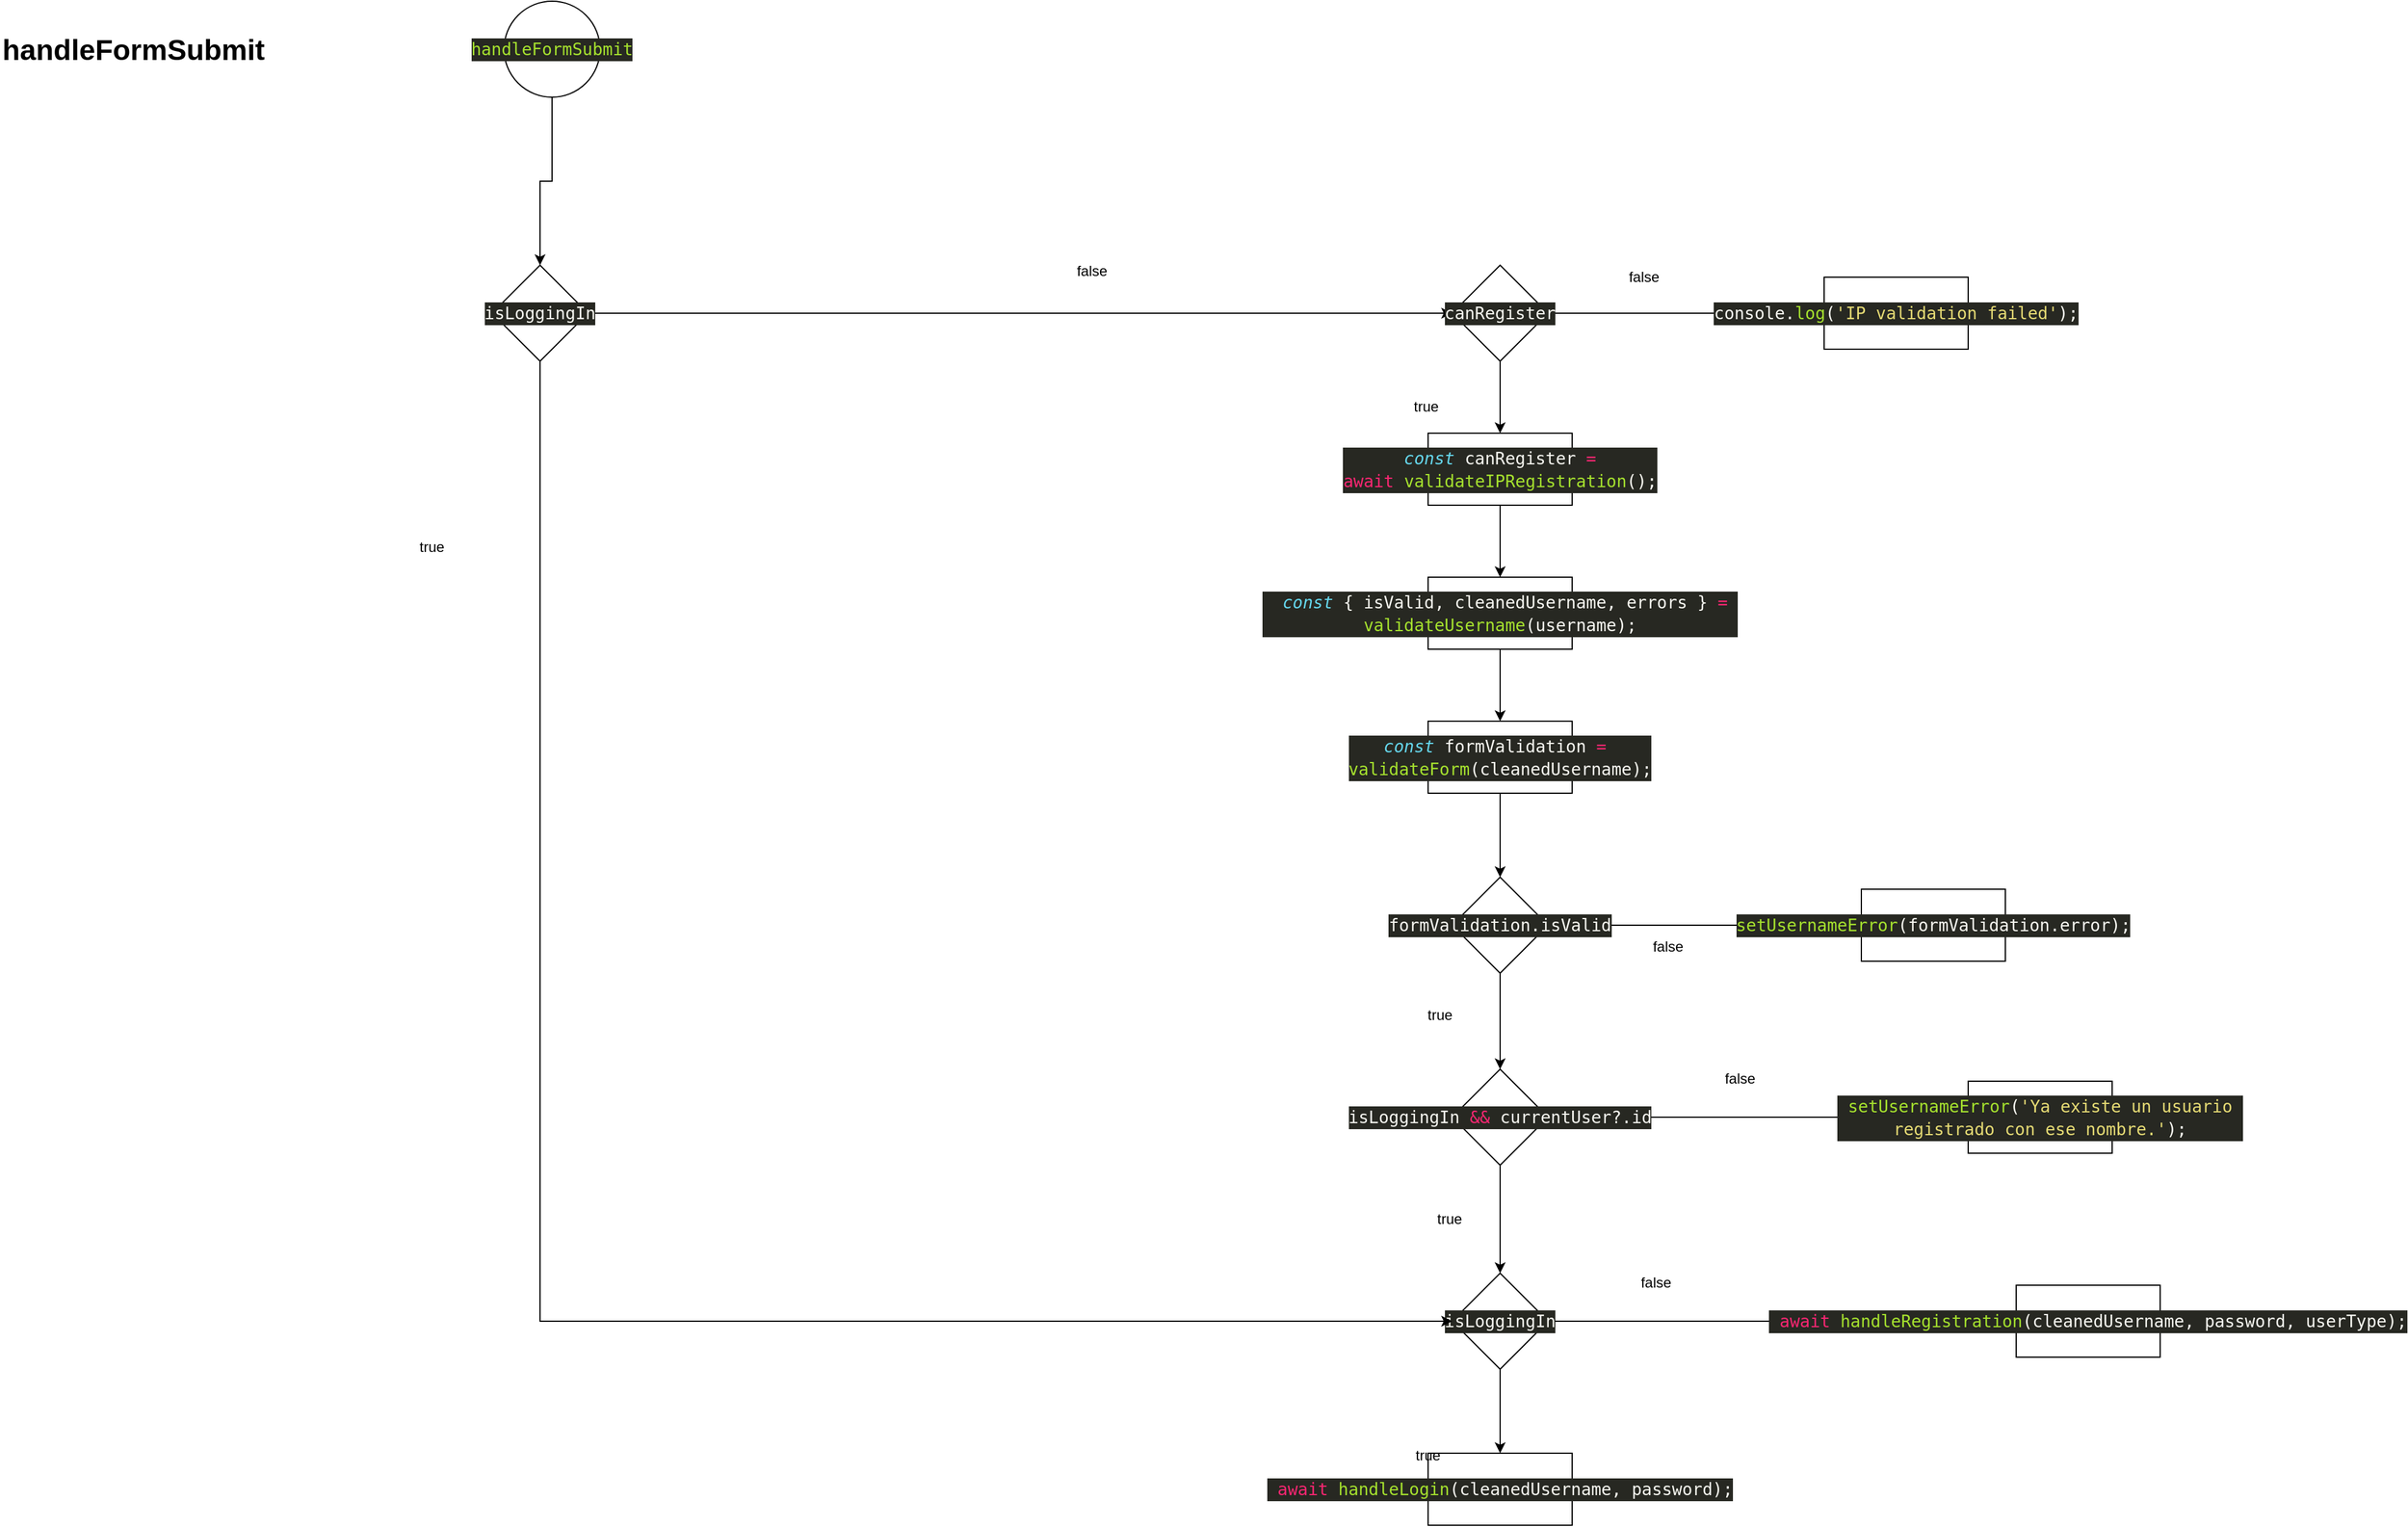 <mxfile version="24.9.1">
  <diagram name="Página-1" id="zDTtyLYirOvSSsdoOONd">
    <mxGraphModel dx="5787" dy="2473" grid="1" gridSize="10" guides="1" tooltips="1" connect="1" arrows="1" fold="1" page="1" pageScale="1" pageWidth="827" pageHeight="1169" math="0" shadow="0">
      <root>
        <mxCell id="0" />
        <mxCell id="1" parent="0" />
        <mxCell id="8L2A5O2VY_vYPt0uXAKj-5" value="" style="edgeStyle=orthogonalEdgeStyle;rounded=0;orthogonalLoop=1;jettySize=auto;html=1;entryX=0.5;entryY=0;entryDx=0;entryDy=0;" parent="1" source="8L2A5O2VY_vYPt0uXAKj-3" target="8L2A5O2VY_vYPt0uXAKj-7" edge="1">
          <mxGeometry relative="1" as="geometry">
            <mxPoint x="280" y="180" as="targetPoint" />
          </mxGeometry>
        </mxCell>
        <mxCell id="8L2A5O2VY_vYPt0uXAKj-3" value="&lt;div style=&quot;color: #f8f8f2;background-color: #272822;font-family: &#39;Droid Sans Mono&#39;, &#39;monospace&#39;, monospace;font-weight: normal;font-size: 14px;line-height: 19px;white-space: pre;&quot;&gt;&lt;div&gt;&lt;span style=&quot;color: #a6e22e;&quot;&gt;handleFormSubmit&lt;/span&gt;&lt;/div&gt;&lt;/div&gt;" style="ellipse;whiteSpace=wrap;html=1;aspect=fixed;" parent="1" vertex="1">
          <mxGeometry x="-130" y="10" width="80" height="80" as="geometry" />
        </mxCell>
        <mxCell id="8L2A5O2VY_vYPt0uXAKj-10" value="" style="edgeStyle=orthogonalEdgeStyle;rounded=0;orthogonalLoop=1;jettySize=auto;html=1;" parent="1" source="8L2A5O2VY_vYPt0uXAKj-7" target="8L2A5O2VY_vYPt0uXAKj-9" edge="1">
          <mxGeometry relative="1" as="geometry" />
        </mxCell>
        <mxCell id="8L2A5O2VY_vYPt0uXAKj-7" value="&lt;div style=&quot;color: #f8f8f2;background-color: #272822;font-family: &#39;Droid Sans Mono&#39;, &#39;monospace&#39;, monospace;font-weight: normal;font-size: 14px;line-height: 19px;white-space: pre;&quot;&gt;&lt;div&gt;&lt;span style=&quot;color: #f8f8f2;&quot;&gt;isLoggingIn&lt;/span&gt;&lt;/div&gt;&lt;/div&gt;" style="rhombus;whiteSpace=wrap;html=1;" parent="1" vertex="1">
          <mxGeometry x="-140" y="230" width="80" height="80" as="geometry" />
        </mxCell>
        <mxCell id="8L2A5O2VY_vYPt0uXAKj-13" value="" style="edgeStyle=orthogonalEdgeStyle;rounded=0;orthogonalLoop=1;jettySize=auto;html=1;" parent="1" source="8L2A5O2VY_vYPt0uXAKj-9" target="8L2A5O2VY_vYPt0uXAKj-12" edge="1">
          <mxGeometry relative="1" as="geometry" />
        </mxCell>
        <mxCell id="8L2A5O2VY_vYPt0uXAKj-20" value="" style="edgeStyle=orthogonalEdgeStyle;rounded=0;orthogonalLoop=1;jettySize=auto;html=1;" parent="1" source="8L2A5O2VY_vYPt0uXAKj-9" target="8L2A5O2VY_vYPt0uXAKj-19" edge="1">
          <mxGeometry relative="1" as="geometry" />
        </mxCell>
        <mxCell id="8L2A5O2VY_vYPt0uXAKj-9" value="&lt;div style=&quot;color: #f8f8f2;background-color: #272822;font-family: &#39;Droid Sans Mono&#39;, &#39;monospace&#39;, monospace;font-weight: normal;font-size: 14px;line-height: 19px;white-space: pre;&quot;&gt;&lt;div&gt;&lt;span style=&quot;color: #f8f8f2;&quot;&gt;canRegister&lt;/span&gt;&lt;/div&gt;&lt;/div&gt;" style="rhombus;whiteSpace=wrap;html=1;" parent="1" vertex="1">
          <mxGeometry x="660" y="230" width="80" height="80" as="geometry" />
        </mxCell>
        <mxCell id="8L2A5O2VY_vYPt0uXAKj-11" value="false" style="text;html=1;align=center;verticalAlign=middle;whiteSpace=wrap;rounded=0;" parent="1" vertex="1">
          <mxGeometry x="330" y="220" width="60" height="30" as="geometry" />
        </mxCell>
        <mxCell id="8L2A5O2VY_vYPt0uXAKj-12" value="&lt;div style=&quot;color: #f8f8f2;background-color: #272822;font-family: &#39;Droid Sans Mono&#39;, &#39;monospace&#39;, monospace;font-weight: normal;font-size: 14px;line-height: 19px;white-space: pre;&quot;&gt;&lt;div&gt;&lt;span style=&quot;color: #f8f8f2;&quot;&gt;console&lt;/span&gt;&lt;span style=&quot;color: #f8f8f2;&quot;&gt;.&lt;/span&gt;&lt;span style=&quot;color: #a6e22e;&quot;&gt;log&lt;/span&gt;&lt;span style=&quot;color: #f8f8f2;&quot;&gt;(&lt;/span&gt;&lt;span style=&quot;color: #e6db74;&quot;&gt;&#39;IP validation failed&#39;&lt;/span&gt;&lt;span style=&quot;color: #f8f8f2;&quot;&gt;);&lt;/span&gt;&lt;/div&gt;&lt;/div&gt;" style="whiteSpace=wrap;html=1;" parent="1" vertex="1">
          <mxGeometry x="970" y="240" width="120" height="60" as="geometry" />
        </mxCell>
        <mxCell id="8L2A5O2VY_vYPt0uXAKj-14" value="false" style="text;html=1;align=center;verticalAlign=middle;whiteSpace=wrap;rounded=0;" parent="1" vertex="1">
          <mxGeometry x="790" y="225" width="60" height="30" as="geometry" />
        </mxCell>
        <mxCell id="8L2A5O2VY_vYPt0uXAKj-27" value="" style="edgeStyle=orthogonalEdgeStyle;rounded=0;orthogonalLoop=1;jettySize=auto;html=1;" parent="1" source="8L2A5O2VY_vYPt0uXAKj-19" target="8L2A5O2VY_vYPt0uXAKj-26" edge="1">
          <mxGeometry relative="1" as="geometry" />
        </mxCell>
        <mxCell id="8L2A5O2VY_vYPt0uXAKj-19" value="&lt;div style=&quot;color: #f8f8f2;background-color: #272822;font-family: &#39;Droid Sans Mono&#39;, &#39;monospace&#39;, monospace;font-weight: normal;font-size: 14px;line-height: 19px;white-space: pre;&quot;&gt;&lt;div&gt;&lt;span style=&quot;color: #f8f8f2;&quot;&gt; &lt;/span&gt;&lt;span style=&quot;color: #66d9ef;font-style: italic;&quot;&gt;const&lt;/span&gt;&lt;span style=&quot;color: #f8f8f2;&quot;&gt; &lt;/span&gt;&lt;span style=&quot;color: #f8f8f2;&quot;&gt;canRegister&lt;/span&gt;&lt;span style=&quot;color: #f8f8f2;&quot;&gt; &lt;/span&gt;&lt;span style=&quot;color: #f92672;&quot;&gt;=&lt;/span&gt;&lt;span style=&quot;color: #f8f8f2;&quot;&gt; &lt;/span&gt;&lt;/div&gt;&lt;div&gt;&lt;span style=&quot;color: #f92672;&quot;&gt;await&lt;/span&gt;&lt;span style=&quot;color: #f8f8f2;&quot;&gt; &lt;/span&gt;&lt;span style=&quot;color: #a6e22e;&quot;&gt;validateIPRegistration&lt;/span&gt;&lt;span style=&quot;color: #f8f8f2;&quot;&gt;();&lt;/span&gt;&lt;/div&gt;&lt;/div&gt;" style="whiteSpace=wrap;html=1;" parent="1" vertex="1">
          <mxGeometry x="640" y="370" width="120" height="60" as="geometry" />
        </mxCell>
        <mxCell id="8L2A5O2VY_vYPt0uXAKj-22" value="&lt;h1 style=&quot;margin-top: 0px;&quot;&gt;handleFormSubmit&lt;/h1&gt;" style="text;html=1;whiteSpace=wrap;overflow=hidden;rounded=0;" parent="1" vertex="1">
          <mxGeometry x="-550" y="30" width="230" height="120" as="geometry" />
        </mxCell>
        <mxCell id="8L2A5O2VY_vYPt0uXAKj-25" value="true" style="text;html=1;align=center;verticalAlign=middle;whiteSpace=wrap;rounded=0;" parent="1" vertex="1">
          <mxGeometry x="610" y="332" width="57" height="32" as="geometry" />
        </mxCell>
        <mxCell id="8L2A5O2VY_vYPt0uXAKj-29" value="" style="edgeStyle=orthogonalEdgeStyle;rounded=0;orthogonalLoop=1;jettySize=auto;html=1;" parent="1" source="8L2A5O2VY_vYPt0uXAKj-26" target="8L2A5O2VY_vYPt0uXAKj-28" edge="1">
          <mxGeometry relative="1" as="geometry" />
        </mxCell>
        <mxCell id="8L2A5O2VY_vYPt0uXAKj-26" value="&lt;div style=&quot;color: #f8f8f2;background-color: #272822;font-family: &#39;Droid Sans Mono&#39;, &#39;monospace&#39;, monospace;font-weight: normal;font-size: 14px;line-height: 19px;white-space: pre;&quot;&gt;&lt;div&gt;&lt;span style=&quot;color: #f8f8f2;&quot;&gt;  &lt;/span&gt;&lt;span style=&quot;color: #66d9ef;font-style: italic;&quot;&gt;const&lt;/span&gt;&lt;span style=&quot;color: #f8f8f2;&quot;&gt; { &lt;/span&gt;&lt;span style=&quot;color: #f8f8f2;&quot;&gt;isValid&lt;/span&gt;&lt;span style=&quot;color: #f8f8f2;&quot;&gt;, &lt;/span&gt;&lt;span style=&quot;color: #f8f8f2;&quot;&gt;cleanedUsername&lt;/span&gt;&lt;span style=&quot;color: #f8f8f2;&quot;&gt;, &lt;/span&gt;&lt;span style=&quot;color: #f8f8f2;&quot;&gt;errors&lt;/span&gt;&lt;span style=&quot;color: #f8f8f2;&quot;&gt; } &lt;/span&gt;&lt;span style=&quot;color: #f92672;&quot;&gt;=&lt;/span&gt;&lt;span style=&quot;color: #f8f8f2;&quot;&gt; &lt;/span&gt;&lt;span style=&quot;color: #a6e22e;&quot;&gt;&lt;br&gt;&lt;/span&gt;&lt;/div&gt;&lt;div&gt;&lt;span style=&quot;color: #a6e22e;&quot;&gt;validateUsername&lt;/span&gt;&lt;span style=&quot;color: #f8f8f2;&quot;&gt;(&lt;/span&gt;&lt;span style=&quot;color: #f8f8f2;&quot;&gt;username&lt;/span&gt;&lt;span style=&quot;color: #f8f8f2;&quot;&gt;);&lt;/span&gt;&lt;/div&gt;&lt;/div&gt;" style="whiteSpace=wrap;html=1;" parent="1" vertex="1">
          <mxGeometry x="640" y="490" width="120" height="60" as="geometry" />
        </mxCell>
        <mxCell id="8L2A5O2VY_vYPt0uXAKj-31" value="" style="edgeStyle=orthogonalEdgeStyle;rounded=0;orthogonalLoop=1;jettySize=auto;html=1;" parent="1" source="8L2A5O2VY_vYPt0uXAKj-28" target="8L2A5O2VY_vYPt0uXAKj-30" edge="1">
          <mxGeometry relative="1" as="geometry" />
        </mxCell>
        <mxCell id="8L2A5O2VY_vYPt0uXAKj-28" value="&lt;div style=&quot;color: #f8f8f2;background-color: #272822;font-family: &#39;Droid Sans Mono&#39;, &#39;monospace&#39;, monospace;font-weight: normal;font-size: 14px;line-height: 19px;white-space: pre;&quot;&gt;&lt;div&gt;&lt;span style=&quot;color: #66d9ef;font-style: italic;&quot;&gt;const&lt;/span&gt;&lt;span style=&quot;color: #f8f8f2;&quot;&gt; &lt;/span&gt;&lt;span style=&quot;color: #f8f8f2;&quot;&gt;formValidation&lt;/span&gt;&lt;span style=&quot;color: #f8f8f2;&quot;&gt; &lt;/span&gt;&lt;span style=&quot;color: #f92672;&quot;&gt;=&lt;/span&gt;&lt;span style=&quot;color: #f8f8f2;&quot;&gt; &lt;/span&gt;&lt;/div&gt;&lt;div&gt;&lt;span style=&quot;color: #a6e22e;&quot;&gt;validateForm&lt;/span&gt;&lt;span style=&quot;color: #f8f8f2;&quot;&gt;(&lt;/span&gt;&lt;span style=&quot;color: #f8f8f2;&quot;&gt;cleanedUsername&lt;/span&gt;&lt;span style=&quot;color: #f8f8f2;&quot;&gt;);&lt;/span&gt;&lt;/div&gt;&lt;/div&gt;" style="whiteSpace=wrap;html=1;" parent="1" vertex="1">
          <mxGeometry x="640" y="610" width="120" height="60" as="geometry" />
        </mxCell>
        <mxCell id="8L2A5O2VY_vYPt0uXAKj-33" value="" style="edgeStyle=orthogonalEdgeStyle;rounded=0;orthogonalLoop=1;jettySize=auto;html=1;" parent="1" source="8L2A5O2VY_vYPt0uXAKj-30" target="8L2A5O2VY_vYPt0uXAKj-32" edge="1">
          <mxGeometry relative="1" as="geometry" />
        </mxCell>
        <mxCell id="8L2A5O2VY_vYPt0uXAKj-42" value="" style="edgeStyle=orthogonalEdgeStyle;rounded=0;orthogonalLoop=1;jettySize=auto;html=1;" parent="1" source="8L2A5O2VY_vYPt0uXAKj-30" target="8L2A5O2VY_vYPt0uXAKj-41" edge="1">
          <mxGeometry relative="1" as="geometry" />
        </mxCell>
        <mxCell id="8L2A5O2VY_vYPt0uXAKj-30" value="&lt;div style=&quot;color: #f8f8f2;background-color: #272822;font-family: &#39;Droid Sans Mono&#39;, &#39;monospace&#39;, monospace;font-weight: normal;font-size: 14px;line-height: 19px;white-space: pre;&quot;&gt;&lt;div&gt;&lt;span style=&quot;color: #f8f8f2;&quot;&gt;formValidation&lt;/span&gt;&lt;span style=&quot;color: #f8f8f2;&quot;&gt;.isValid&lt;/span&gt;&lt;/div&gt;&lt;/div&gt;" style="rhombus;whiteSpace=wrap;html=1;" parent="1" vertex="1">
          <mxGeometry x="660" y="740" width="80" height="80" as="geometry" />
        </mxCell>
        <mxCell id="8L2A5O2VY_vYPt0uXAKj-32" value="&lt;div style=&quot;color: #f8f8f2;background-color: #272822;font-family: &#39;Droid Sans Mono&#39;, &#39;monospace&#39;, monospace;font-weight: normal;font-size: 14px;line-height: 19px;white-space: pre;&quot;&gt;&lt;div&gt;&lt;span style=&quot;color: #a6e22e;&quot;&gt;setUsernameError&lt;/span&gt;&lt;span style=&quot;color: #f8f8f2;&quot;&gt;(&lt;/span&gt;&lt;span style=&quot;color: #f8f8f2;&quot;&gt;formValidation&lt;/span&gt;&lt;span style=&quot;color: #f8f8f2;&quot;&gt;.error);&lt;/span&gt;&lt;/div&gt;&lt;/div&gt;" style="whiteSpace=wrap;html=1;" parent="1" vertex="1">
          <mxGeometry x="1001" y="750" width="120" height="60" as="geometry" />
        </mxCell>
        <mxCell id="8L2A5O2VY_vYPt0uXAKj-34" value="&lt;div&gt;false&lt;/div&gt;&lt;div&gt;&lt;br&gt;&lt;/div&gt;" style="text;html=1;align=center;verticalAlign=middle;whiteSpace=wrap;rounded=0;" parent="1" vertex="1">
          <mxGeometry x="810" y="790" width="60" height="30" as="geometry" />
        </mxCell>
        <mxCell id="8L2A5O2VY_vYPt0uXAKj-37" value="true" style="text;html=1;align=center;verticalAlign=middle;whiteSpace=wrap;rounded=0;" parent="1" vertex="1">
          <mxGeometry x="620" y="840" width="60" height="30" as="geometry" />
        </mxCell>
        <mxCell id="8L2A5O2VY_vYPt0uXAKj-46" value="" style="edgeStyle=orthogonalEdgeStyle;rounded=0;orthogonalLoop=1;jettySize=auto;html=1;" parent="1" source="8L2A5O2VY_vYPt0uXAKj-41" target="8L2A5O2VY_vYPt0uXAKj-45" edge="1">
          <mxGeometry relative="1" as="geometry" />
        </mxCell>
        <mxCell id="8L2A5O2VY_vYPt0uXAKj-52" value="" style="edgeStyle=orthogonalEdgeStyle;rounded=0;orthogonalLoop=1;jettySize=auto;html=1;" parent="1" source="8L2A5O2VY_vYPt0uXAKj-41" target="8L2A5O2VY_vYPt0uXAKj-51" edge="1">
          <mxGeometry relative="1" as="geometry" />
        </mxCell>
        <mxCell id="8L2A5O2VY_vYPt0uXAKj-41" value="&lt;div style=&quot;color: #f8f8f2;background-color: #272822;font-family: &#39;Droid Sans Mono&#39;, &#39;monospace&#39;, monospace;font-weight: normal;font-size: 14px;line-height: 19px;white-space: pre;&quot;&gt;&lt;div&gt;&lt;span style=&quot;color: #f8f8f2;&quot;&gt;isLoggingIn&lt;/span&gt;&lt;span style=&quot;color: #f8f8f2;&quot;&gt; &lt;/span&gt;&lt;span style=&quot;color: #f92672;&quot;&gt;&amp;amp;&amp;amp;&lt;/span&gt;&lt;span style=&quot;color: #f8f8f2;&quot;&gt; &lt;/span&gt;&lt;span style=&quot;color: #f8f8f2;&quot;&gt;currentUser&lt;/span&gt;&lt;span style=&quot;color: #f8f8f2;&quot;&gt;?.id&lt;/span&gt;&lt;/div&gt;&lt;/div&gt;" style="rhombus;whiteSpace=wrap;html=1;" parent="1" vertex="1">
          <mxGeometry x="660" y="900" width="80" height="80" as="geometry" />
        </mxCell>
        <mxCell id="8L2A5O2VY_vYPt0uXAKj-45" value="&lt;div style=&quot;color: #f8f8f2;background-color: #272822;font-family: &#39;Droid Sans Mono&#39;, &#39;monospace&#39;, monospace;font-weight: normal;font-size: 14px;line-height: 19px;white-space: pre;&quot;&gt;&lt;div&gt;&lt;span style=&quot;color: #f8f8f2;&quot;&gt; &lt;/span&gt;&lt;span style=&quot;color: #a6e22e;&quot;&gt;setUsernameError&lt;/span&gt;&lt;span style=&quot;color: #f8f8f2;&quot;&gt;(&lt;/span&gt;&lt;span style=&quot;color: #e6db74;&quot;&gt;&#39;Ya existe un usuario &lt;/span&gt;&lt;/div&gt;&lt;div&gt;&lt;span style=&quot;color: #e6db74;&quot;&gt;registrado con ese nombre.&#39;&lt;/span&gt;&lt;span style=&quot;color: #f8f8f2;&quot;&gt;);&lt;/span&gt;&lt;/div&gt;&lt;/div&gt;" style="whiteSpace=wrap;html=1;" parent="1" vertex="1">
          <mxGeometry x="1090" y="910" width="120" height="60" as="geometry" />
        </mxCell>
        <mxCell id="8L2A5O2VY_vYPt0uXAKj-48" value="&lt;div&gt;false&lt;/div&gt;&lt;div&gt;&lt;br&gt;&lt;/div&gt;" style="text;html=1;align=center;verticalAlign=middle;whiteSpace=wrap;rounded=0;" parent="1" vertex="1">
          <mxGeometry x="870" y="900" width="60" height="30" as="geometry" />
        </mxCell>
        <mxCell id="YUG-LpBIh7Kl6g_75jAj-2" value="" style="edgeStyle=orthogonalEdgeStyle;rounded=0;orthogonalLoop=1;jettySize=auto;html=1;" edge="1" parent="1" source="8L2A5O2VY_vYPt0uXAKj-51" target="YUG-LpBIh7Kl6g_75jAj-1">
          <mxGeometry relative="1" as="geometry" />
        </mxCell>
        <mxCell id="YUG-LpBIh7Kl6g_75jAj-4" value="" style="edgeStyle=orthogonalEdgeStyle;rounded=0;orthogonalLoop=1;jettySize=auto;html=1;" edge="1" parent="1" source="8L2A5O2VY_vYPt0uXAKj-51" target="YUG-LpBIh7Kl6g_75jAj-3">
          <mxGeometry relative="1" as="geometry" />
        </mxCell>
        <mxCell id="8L2A5O2VY_vYPt0uXAKj-51" value="&lt;div style=&quot;color: #f8f8f2;background-color: #272822;font-family: &#39;Droid Sans Mono&#39;, &#39;monospace&#39;, monospace;font-weight: normal;font-size: 14px;line-height: 19px;white-space: pre;&quot;&gt;&lt;div&gt;&lt;span style=&quot;color: #f8f8f2;&quot;&gt;isLoggingIn&lt;/span&gt;&lt;/div&gt;&lt;/div&gt;" style="rhombus;whiteSpace=wrap;html=1;" parent="1" vertex="1">
          <mxGeometry x="660" y="1070" width="80" height="80" as="geometry" />
        </mxCell>
        <mxCell id="8L2A5O2VY_vYPt0uXAKj-53" value="true" style="text;html=1;align=center;verticalAlign=middle;whiteSpace=wrap;rounded=0;" parent="1" vertex="1">
          <mxGeometry x="628" y="1010" width="60" height="30" as="geometry" />
        </mxCell>
        <mxCell id="8L2A5O2VY_vYPt0uXAKj-56" value="" style="endArrow=classic;html=1;rounded=0;exitX=0.5;exitY=1;exitDx=0;exitDy=0;entryX=0;entryY=0.5;entryDx=0;entryDy=0;" parent="1" source="8L2A5O2VY_vYPt0uXAKj-7" target="8L2A5O2VY_vYPt0uXAKj-51" edge="1">
          <mxGeometry width="50" height="50" relative="1" as="geometry">
            <mxPoint x="410" y="510" as="sourcePoint" />
            <mxPoint x="650" y="1130" as="targetPoint" />
            <Array as="points">
              <mxPoint x="-100" y="1110" />
            </Array>
          </mxGeometry>
        </mxCell>
        <mxCell id="8L2A5O2VY_vYPt0uXAKj-58" value="true" style="text;html=1;align=center;verticalAlign=middle;whiteSpace=wrap;rounded=0;" parent="1" vertex="1">
          <mxGeometry x="-220" y="450" width="60" height="30" as="geometry" />
        </mxCell>
        <mxCell id="YUG-LpBIh7Kl6g_75jAj-1" value="&lt;div style=&quot;color: #f8f8f2;background-color: #272822;font-family: &#39;Droid Sans Mono&#39;, &#39;monospace&#39;, monospace;font-weight: normal;font-size: 14px;line-height: 19px;white-space: pre;&quot;&gt;&lt;div&gt;&lt;span style=&quot;color: #f8f8f2;&quot;&gt; &lt;/span&gt;&lt;span style=&quot;color: #f92672;&quot;&gt;await&lt;/span&gt;&lt;span style=&quot;color: #f8f8f2;&quot;&gt; &lt;/span&gt;&lt;span style=&quot;color: #a6e22e;&quot;&gt;handleLogin&lt;/span&gt;&lt;span style=&quot;color: #f8f8f2;&quot;&gt;(&lt;/span&gt;&lt;span style=&quot;color: #f8f8f2;&quot;&gt;cleanedUsername&lt;/span&gt;&lt;span style=&quot;color: #f8f8f2;&quot;&gt;, &lt;/span&gt;&lt;span style=&quot;color: #f8f8f2;&quot;&gt;password&lt;/span&gt;&lt;span style=&quot;color: #f8f8f2;&quot;&gt;);&lt;/span&gt;&lt;/div&gt;&lt;/div&gt;" style="whiteSpace=wrap;html=1;" vertex="1" parent="1">
          <mxGeometry x="640" y="1220" width="120" height="60" as="geometry" />
        </mxCell>
        <mxCell id="YUG-LpBIh7Kl6g_75jAj-3" value="&lt;div style=&quot;color: #f8f8f2;background-color: #272822;font-family: &#39;Droid Sans Mono&#39;, &#39;monospace&#39;, monospace;font-weight: normal;font-size: 14px;line-height: 19px;white-space: pre;&quot;&gt;&lt;div&gt;&lt;span style=&quot;color: #f8f8f2;&quot;&gt; &lt;/span&gt;&lt;span style=&quot;color: #f92672;&quot;&gt;await&lt;/span&gt;&lt;span style=&quot;color: #f8f8f2;&quot;&gt; &lt;/span&gt;&lt;span style=&quot;color: #a6e22e;&quot;&gt;handleRegistration&lt;/span&gt;&lt;span style=&quot;color: #f8f8f2;&quot;&gt;(&lt;/span&gt;&lt;span style=&quot;color: #f8f8f2;&quot;&gt;cleanedUsername&lt;/span&gt;&lt;span style=&quot;color: #f8f8f2;&quot;&gt;, &lt;/span&gt;&lt;span style=&quot;color: #f8f8f2;&quot;&gt;password&lt;/span&gt;&lt;span style=&quot;color: #f8f8f2;&quot;&gt;, &lt;/span&gt;&lt;span style=&quot;color: #f8f8f2;&quot;&gt;userType&lt;/span&gt;&lt;span style=&quot;color: #f8f8f2;&quot;&gt;);&lt;/span&gt;&lt;/div&gt;&lt;/div&gt;" style="whiteSpace=wrap;html=1;" vertex="1" parent="1">
          <mxGeometry x="1130" y="1080" width="120" height="60" as="geometry" />
        </mxCell>
        <mxCell id="YUG-LpBIh7Kl6g_75jAj-5" value="true" style="text;html=1;align=center;verticalAlign=middle;whiteSpace=wrap;rounded=0;" vertex="1" parent="1">
          <mxGeometry x="610" y="1201" width="60" height="41" as="geometry" />
        </mxCell>
        <mxCell id="YUG-LpBIh7Kl6g_75jAj-6" value="&lt;div&gt;false&lt;/div&gt;&lt;div&gt;&lt;br&gt;&lt;/div&gt;" style="text;html=1;align=center;verticalAlign=middle;whiteSpace=wrap;rounded=0;" vertex="1" parent="1">
          <mxGeometry x="800" y="1070" width="60" height="30" as="geometry" />
        </mxCell>
      </root>
    </mxGraphModel>
  </diagram>
</mxfile>
